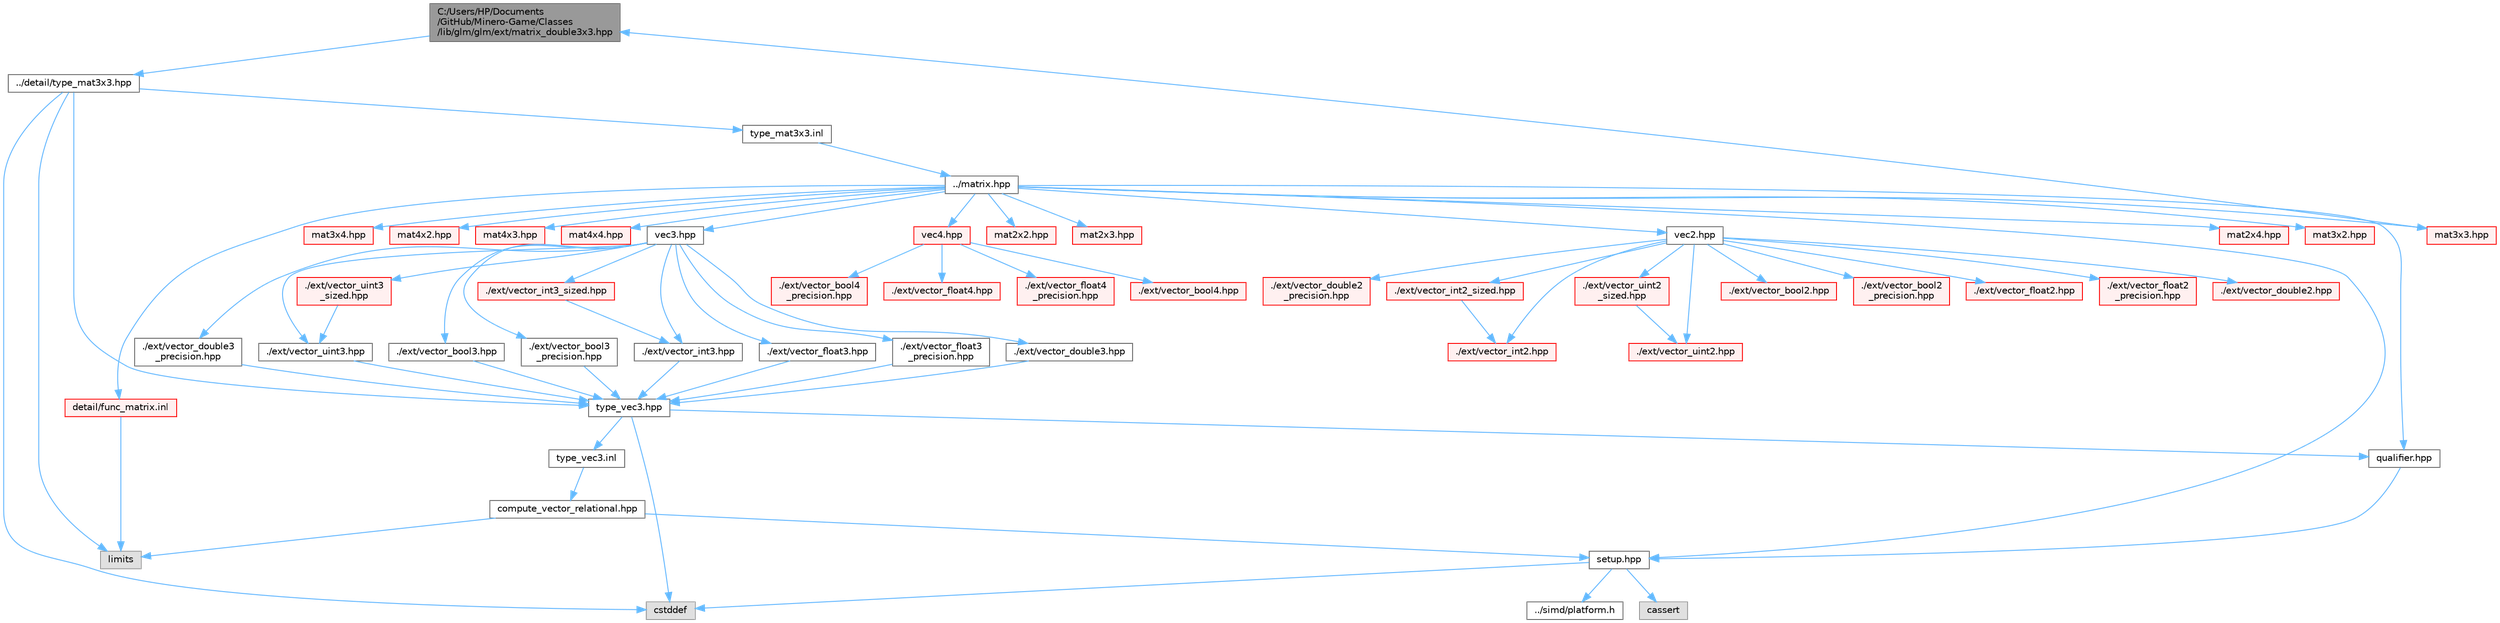 digraph "C:/Users/HP/Documents/GitHub/Minero-Game/Classes/lib/glm/glm/ext/matrix_double3x3.hpp"
{
 // LATEX_PDF_SIZE
  bgcolor="transparent";
  edge [fontname=Helvetica,fontsize=10,labelfontname=Helvetica,labelfontsize=10];
  node [fontname=Helvetica,fontsize=10,shape=box,height=0.2,width=0.4];
  Node1 [id="Node000001",label="C:/Users/HP/Documents\l/GitHub/Minero-Game/Classes\l/lib/glm/glm/ext/matrix_double3x3.hpp",height=0.2,width=0.4,color="gray40", fillcolor="grey60", style="filled", fontcolor="black",tooltip=" "];
  Node1 -> Node2 [id="edge70_Node000001_Node000002",color="steelblue1",style="solid",tooltip=" "];
  Node2 [id="Node000002",label="../detail/type_mat3x3.hpp",height=0.2,width=0.4,color="grey40", fillcolor="white", style="filled",URL="$_classes_2lib_2glm_2glm_2detail_2type__mat3x3_8hpp.html",tooltip=" "];
  Node2 -> Node3 [id="edge71_Node000002_Node000003",color="steelblue1",style="solid",tooltip=" "];
  Node3 [id="Node000003",label="type_vec3.hpp",height=0.2,width=0.4,color="grey40", fillcolor="white", style="filled",URL="$_classes_2lib_2glm_2glm_2detail_2type__vec3_8hpp.html",tooltip=" "];
  Node3 -> Node4 [id="edge72_Node000003_Node000004",color="steelblue1",style="solid",tooltip=" "];
  Node4 [id="Node000004",label="qualifier.hpp",height=0.2,width=0.4,color="grey40", fillcolor="white", style="filled",URL="$_classes_2lib_2glm_2glm_2detail_2qualifier_8hpp.html",tooltip=" "];
  Node4 -> Node5 [id="edge73_Node000004_Node000005",color="steelblue1",style="solid",tooltip=" "];
  Node5 [id="Node000005",label="setup.hpp",height=0.2,width=0.4,color="grey40", fillcolor="white", style="filled",URL="$_classes_2lib_2glm_2glm_2detail_2setup_8hpp.html",tooltip=" "];
  Node5 -> Node6 [id="edge74_Node000005_Node000006",color="steelblue1",style="solid",tooltip=" "];
  Node6 [id="Node000006",label="cassert",height=0.2,width=0.4,color="grey60", fillcolor="#E0E0E0", style="filled",tooltip=" "];
  Node5 -> Node7 [id="edge75_Node000005_Node000007",color="steelblue1",style="solid",tooltip=" "];
  Node7 [id="Node000007",label="cstddef",height=0.2,width=0.4,color="grey60", fillcolor="#E0E0E0", style="filled",tooltip=" "];
  Node5 -> Node8 [id="edge76_Node000005_Node000008",color="steelblue1",style="solid",tooltip=" "];
  Node8 [id="Node000008",label="../simd/platform.h",height=0.2,width=0.4,color="grey40", fillcolor="white", style="filled",URL="$_classes_2lib_2glm_2glm_2simd_2platform_8h.html",tooltip=" "];
  Node3 -> Node7 [id="edge77_Node000003_Node000007",color="steelblue1",style="solid",tooltip=" "];
  Node3 -> Node9 [id="edge78_Node000003_Node000009",color="steelblue1",style="solid",tooltip=" "];
  Node9 [id="Node000009",label="type_vec3.inl",height=0.2,width=0.4,color="grey40", fillcolor="white", style="filled",URL="$_classes_2lib_2glm_2glm_2detail_2type__vec3_8inl.html",tooltip=" "];
  Node9 -> Node10 [id="edge79_Node000009_Node000010",color="steelblue1",style="solid",tooltip=" "];
  Node10 [id="Node000010",label="compute_vector_relational.hpp",height=0.2,width=0.4,color="grey40", fillcolor="white", style="filled",URL="$_classes_2lib_2glm_2glm_2detail_2compute__vector__relational_8hpp.html",tooltip=" "];
  Node10 -> Node5 [id="edge80_Node000010_Node000005",color="steelblue1",style="solid",tooltip=" "];
  Node10 -> Node11 [id="edge81_Node000010_Node000011",color="steelblue1",style="solid",tooltip=" "];
  Node11 [id="Node000011",label="limits",height=0.2,width=0.4,color="grey60", fillcolor="#E0E0E0", style="filled",tooltip=" "];
  Node2 -> Node11 [id="edge82_Node000002_Node000011",color="steelblue1",style="solid",tooltip=" "];
  Node2 -> Node7 [id="edge83_Node000002_Node000007",color="steelblue1",style="solid",tooltip=" "];
  Node2 -> Node12 [id="edge84_Node000002_Node000012",color="steelblue1",style="solid",tooltip=" "];
  Node12 [id="Node000012",label="type_mat3x3.inl",height=0.2,width=0.4,color="grey40", fillcolor="white", style="filled",URL="$_classes_2lib_2glm_2glm_2detail_2type__mat3x3_8inl.html",tooltip=" "];
  Node12 -> Node13 [id="edge85_Node000012_Node000013",color="steelblue1",style="solid",tooltip=" "];
  Node13 [id="Node000013",label="../matrix.hpp",height=0.2,width=0.4,color="grey40", fillcolor="white", style="filled",URL="$_classes_2lib_2glm_2glm_2matrix_8hpp.html",tooltip=" "];
  Node13 -> Node4 [id="edge86_Node000013_Node000004",color="steelblue1",style="solid",tooltip=" "];
  Node13 -> Node5 [id="edge87_Node000013_Node000005",color="steelblue1",style="solid",tooltip=" "];
  Node13 -> Node14 [id="edge88_Node000013_Node000014",color="steelblue1",style="solid",tooltip=" "];
  Node14 [id="Node000014",label="vec2.hpp",height=0.2,width=0.4,color="grey40", fillcolor="white", style="filled",URL="$_classes_2lib_2glm_2glm_2vec2_8hpp.html",tooltip=" "];
  Node14 -> Node15 [id="edge89_Node000014_Node000015",color="steelblue1",style="solid",tooltip=" "];
  Node15 [id="Node000015",label="./ext/vector_bool2.hpp",height=0.2,width=0.4,color="red", fillcolor="#FFF0F0", style="filled",URL="$_classes_2lib_2glm_2glm_2ext_2vector__bool2_8hpp.html",tooltip=" "];
  Node14 -> Node18 [id="edge90_Node000014_Node000018",color="steelblue1",style="solid",tooltip=" "];
  Node18 [id="Node000018",label="./ext/vector_bool2\l_precision.hpp",height=0.2,width=0.4,color="red", fillcolor="#FFF0F0", style="filled",URL="$_classes_2lib_2glm_2glm_2ext_2vector__bool2__precision_8hpp.html",tooltip=" "];
  Node14 -> Node19 [id="edge91_Node000014_Node000019",color="steelblue1",style="solid",tooltip=" "];
  Node19 [id="Node000019",label="./ext/vector_float2.hpp",height=0.2,width=0.4,color="red", fillcolor="#FFF0F0", style="filled",URL="$_classes_2lib_2glm_2glm_2ext_2vector__float2_8hpp.html",tooltip=" "];
  Node14 -> Node20 [id="edge92_Node000014_Node000020",color="steelblue1",style="solid",tooltip=" "];
  Node20 [id="Node000020",label="./ext/vector_float2\l_precision.hpp",height=0.2,width=0.4,color="red", fillcolor="#FFF0F0", style="filled",URL="$_classes_2lib_2glm_2glm_2ext_2vector__float2__precision_8hpp.html",tooltip=" "];
  Node14 -> Node21 [id="edge93_Node000014_Node000021",color="steelblue1",style="solid",tooltip=" "];
  Node21 [id="Node000021",label="./ext/vector_double2.hpp",height=0.2,width=0.4,color="red", fillcolor="#FFF0F0", style="filled",URL="$_classes_2lib_2glm_2glm_2ext_2vector__double2_8hpp.html",tooltip=" "];
  Node14 -> Node22 [id="edge94_Node000014_Node000022",color="steelblue1",style="solid",tooltip=" "];
  Node22 [id="Node000022",label="./ext/vector_double2\l_precision.hpp",height=0.2,width=0.4,color="red", fillcolor="#FFF0F0", style="filled",URL="$_classes_2lib_2glm_2glm_2ext_2vector__double2__precision_8hpp.html",tooltip=" "];
  Node14 -> Node23 [id="edge95_Node000014_Node000023",color="steelblue1",style="solid",tooltip=" "];
  Node23 [id="Node000023",label="./ext/vector_int2.hpp",height=0.2,width=0.4,color="red", fillcolor="#FFF0F0", style="filled",URL="$_classes_2lib_2glm_2glm_2ext_2vector__int2_8hpp.html",tooltip=" "];
  Node14 -> Node24 [id="edge96_Node000014_Node000024",color="steelblue1",style="solid",tooltip=" "];
  Node24 [id="Node000024",label="./ext/vector_int2_sized.hpp",height=0.2,width=0.4,color="red", fillcolor="#FFF0F0", style="filled",URL="$_classes_2lib_2glm_2glm_2ext_2vector__int2__sized_8hpp.html",tooltip=" "];
  Node24 -> Node23 [id="edge97_Node000024_Node000023",color="steelblue1",style="solid",tooltip=" "];
  Node14 -> Node26 [id="edge98_Node000014_Node000026",color="steelblue1",style="solid",tooltip=" "];
  Node26 [id="Node000026",label="./ext/vector_uint2.hpp",height=0.2,width=0.4,color="red", fillcolor="#FFF0F0", style="filled",URL="$_classes_2lib_2glm_2glm_2ext_2vector__uint2_8hpp.html",tooltip=" "];
  Node14 -> Node27 [id="edge99_Node000014_Node000027",color="steelblue1",style="solid",tooltip=" "];
  Node27 [id="Node000027",label="./ext/vector_uint2\l_sized.hpp",height=0.2,width=0.4,color="red", fillcolor="#FFF0F0", style="filled",URL="$_classes_2lib_2glm_2glm_2ext_2vector__uint2__sized_8hpp.html",tooltip=" "];
  Node27 -> Node26 [id="edge100_Node000027_Node000026",color="steelblue1",style="solid",tooltip=" "];
  Node13 -> Node29 [id="edge101_Node000013_Node000029",color="steelblue1",style="solid",tooltip=" "];
  Node29 [id="Node000029",label="vec3.hpp",height=0.2,width=0.4,color="grey40", fillcolor="white", style="filled",URL="$_classes_2lib_2glm_2glm_2vec3_8hpp.html",tooltip=" "];
  Node29 -> Node30 [id="edge102_Node000029_Node000030",color="steelblue1",style="solid",tooltip=" "];
  Node30 [id="Node000030",label="./ext/vector_bool3.hpp",height=0.2,width=0.4,color="grey40", fillcolor="white", style="filled",URL="$_classes_2lib_2glm_2glm_2ext_2vector__bool3_8hpp.html",tooltip=" "];
  Node30 -> Node3 [id="edge103_Node000030_Node000003",color="steelblue1",style="solid",tooltip=" "];
  Node29 -> Node31 [id="edge104_Node000029_Node000031",color="steelblue1",style="solid",tooltip=" "];
  Node31 [id="Node000031",label="./ext/vector_bool3\l_precision.hpp",height=0.2,width=0.4,color="grey40", fillcolor="white", style="filled",URL="$_classes_2lib_2glm_2glm_2ext_2vector__bool3__precision_8hpp.html",tooltip=" "];
  Node31 -> Node3 [id="edge105_Node000031_Node000003",color="steelblue1",style="solid",tooltip=" "];
  Node29 -> Node32 [id="edge106_Node000029_Node000032",color="steelblue1",style="solid",tooltip=" "];
  Node32 [id="Node000032",label="./ext/vector_float3.hpp",height=0.2,width=0.4,color="grey40", fillcolor="white", style="filled",URL="$_classes_2lib_2glm_2glm_2ext_2vector__float3_8hpp.html",tooltip=" "];
  Node32 -> Node3 [id="edge107_Node000032_Node000003",color="steelblue1",style="solid",tooltip=" "];
  Node29 -> Node33 [id="edge108_Node000029_Node000033",color="steelblue1",style="solid",tooltip=" "];
  Node33 [id="Node000033",label="./ext/vector_float3\l_precision.hpp",height=0.2,width=0.4,color="grey40", fillcolor="white", style="filled",URL="$_classes_2lib_2glm_2glm_2ext_2vector__float3__precision_8hpp.html",tooltip=" "];
  Node33 -> Node3 [id="edge109_Node000033_Node000003",color="steelblue1",style="solid",tooltip=" "];
  Node29 -> Node34 [id="edge110_Node000029_Node000034",color="steelblue1",style="solid",tooltip=" "];
  Node34 [id="Node000034",label="./ext/vector_double3.hpp",height=0.2,width=0.4,color="grey40", fillcolor="white", style="filled",URL="$_classes_2lib_2glm_2glm_2ext_2vector__double3_8hpp.html",tooltip=" "];
  Node34 -> Node3 [id="edge111_Node000034_Node000003",color="steelblue1",style="solid",tooltip=" "];
  Node29 -> Node35 [id="edge112_Node000029_Node000035",color="steelblue1",style="solid",tooltip=" "];
  Node35 [id="Node000035",label="./ext/vector_double3\l_precision.hpp",height=0.2,width=0.4,color="grey40", fillcolor="white", style="filled",URL="$_classes_2lib_2glm_2glm_2ext_2vector__double3__precision_8hpp.html",tooltip=" "];
  Node35 -> Node3 [id="edge113_Node000035_Node000003",color="steelblue1",style="solid",tooltip=" "];
  Node29 -> Node36 [id="edge114_Node000029_Node000036",color="steelblue1",style="solid",tooltip=" "];
  Node36 [id="Node000036",label="./ext/vector_int3.hpp",height=0.2,width=0.4,color="grey40", fillcolor="white", style="filled",URL="$_classes_2lib_2glm_2glm_2ext_2vector__int3_8hpp.html",tooltip=" "];
  Node36 -> Node3 [id="edge115_Node000036_Node000003",color="steelblue1",style="solid",tooltip=" "];
  Node29 -> Node37 [id="edge116_Node000029_Node000037",color="steelblue1",style="solid",tooltip=" "];
  Node37 [id="Node000037",label="./ext/vector_int3_sized.hpp",height=0.2,width=0.4,color="red", fillcolor="#FFF0F0", style="filled",URL="$_classes_2lib_2glm_2glm_2ext_2vector__int3__sized_8hpp.html",tooltip=" "];
  Node37 -> Node36 [id="edge117_Node000037_Node000036",color="steelblue1",style="solid",tooltip=" "];
  Node29 -> Node38 [id="edge118_Node000029_Node000038",color="steelblue1",style="solid",tooltip=" "];
  Node38 [id="Node000038",label="./ext/vector_uint3.hpp",height=0.2,width=0.4,color="grey40", fillcolor="white", style="filled",URL="$_classes_2lib_2glm_2glm_2ext_2vector__uint3_8hpp.html",tooltip=" "];
  Node38 -> Node3 [id="edge119_Node000038_Node000003",color="steelblue1",style="solid",tooltip=" "];
  Node29 -> Node39 [id="edge120_Node000029_Node000039",color="steelblue1",style="solid",tooltip=" "];
  Node39 [id="Node000039",label="./ext/vector_uint3\l_sized.hpp",height=0.2,width=0.4,color="red", fillcolor="#FFF0F0", style="filled",URL="$_classes_2lib_2glm_2glm_2ext_2vector__uint3__sized_8hpp.html",tooltip=" "];
  Node39 -> Node38 [id="edge121_Node000039_Node000038",color="steelblue1",style="solid",tooltip=" "];
  Node13 -> Node40 [id="edge122_Node000013_Node000040",color="steelblue1",style="solid",tooltip=" "];
  Node40 [id="Node000040",label="vec4.hpp",height=0.2,width=0.4,color="red", fillcolor="#FFF0F0", style="filled",URL="$_classes_2lib_2glm_2glm_2vec4_8hpp.html",tooltip=" "];
  Node40 -> Node41 [id="edge123_Node000040_Node000041",color="steelblue1",style="solid",tooltip=" "];
  Node41 [id="Node000041",label="./ext/vector_bool4.hpp",height=0.2,width=0.4,color="red", fillcolor="#FFF0F0", style="filled",URL="$_classes_2lib_2glm_2glm_2ext_2vector__bool4_8hpp.html",tooltip=" "];
  Node40 -> Node44 [id="edge124_Node000040_Node000044",color="steelblue1",style="solid",tooltip=" "];
  Node44 [id="Node000044",label="./ext/vector_bool4\l_precision.hpp",height=0.2,width=0.4,color="red", fillcolor="#FFF0F0", style="filled",URL="$_classes_2lib_2glm_2glm_2ext_2vector__bool4__precision_8hpp.html",tooltip=" "];
  Node40 -> Node45 [id="edge125_Node000040_Node000045",color="steelblue1",style="solid",tooltip=" "];
  Node45 [id="Node000045",label="./ext/vector_float4.hpp",height=0.2,width=0.4,color="red", fillcolor="#FFF0F0", style="filled",URL="$_classes_2lib_2glm_2glm_2ext_2vector__float4_8hpp.html",tooltip=" "];
  Node40 -> Node46 [id="edge126_Node000040_Node000046",color="steelblue1",style="solid",tooltip=" "];
  Node46 [id="Node000046",label="./ext/vector_float4\l_precision.hpp",height=0.2,width=0.4,color="red", fillcolor="#FFF0F0", style="filled",URL="$_classes_2lib_2glm_2glm_2ext_2vector__float4__precision_8hpp.html",tooltip=" "];
  Node13 -> Node53 [id="edge127_Node000013_Node000053",color="steelblue1",style="solid",tooltip=" "];
  Node53 [id="Node000053",label="mat2x2.hpp",height=0.2,width=0.4,color="red", fillcolor="#FFF0F0", style="filled",URL="$_classes_2lib_2glm_2glm_2mat2x2_8hpp.html",tooltip=" "];
  Node13 -> Node60 [id="edge128_Node000013_Node000060",color="steelblue1",style="solid",tooltip=" "];
  Node60 [id="Node000060",label="mat2x3.hpp",height=0.2,width=0.4,color="red", fillcolor="#FFF0F0", style="filled",URL="$_classes_2lib_2glm_2glm_2mat2x3_8hpp.html",tooltip=" "];
  Node13 -> Node67 [id="edge129_Node000013_Node000067",color="steelblue1",style="solid",tooltip=" "];
  Node67 [id="Node000067",label="mat2x4.hpp",height=0.2,width=0.4,color="red", fillcolor="#FFF0F0", style="filled",URL="$_classes_2lib_2glm_2glm_2mat2x4_8hpp.html",tooltip=" "];
  Node13 -> Node74 [id="edge130_Node000013_Node000074",color="steelblue1",style="solid",tooltip=" "];
  Node74 [id="Node000074",label="mat3x2.hpp",height=0.2,width=0.4,color="red", fillcolor="#FFF0F0", style="filled",URL="$_classes_2lib_2glm_2glm_2mat3x2_8hpp.html",tooltip=" "];
  Node13 -> Node81 [id="edge131_Node000013_Node000081",color="steelblue1",style="solid",tooltip=" "];
  Node81 [id="Node000081",label="mat3x3.hpp",height=0.2,width=0.4,color="red", fillcolor="#FFF0F0", style="filled",URL="$_classes_2lib_2glm_2glm_2mat3x3_8hpp.html",tooltip=" "];
  Node81 -> Node1 [id="edge132_Node000081_Node000001",color="steelblue1",style="solid",tooltip=" "];
  Node13 -> Node85 [id="edge133_Node000013_Node000085",color="steelblue1",style="solid",tooltip=" "];
  Node85 [id="Node000085",label="mat3x4.hpp",height=0.2,width=0.4,color="red", fillcolor="#FFF0F0", style="filled",URL="$_classes_2lib_2glm_2glm_2mat3x4_8hpp.html",tooltip=" "];
  Node13 -> Node92 [id="edge134_Node000013_Node000092",color="steelblue1",style="solid",tooltip=" "];
  Node92 [id="Node000092",label="mat4x2.hpp",height=0.2,width=0.4,color="red", fillcolor="#FFF0F0", style="filled",URL="$_classes_2lib_2glm_2glm_2mat4x2_8hpp.html",tooltip=" "];
  Node13 -> Node99 [id="edge135_Node000013_Node000099",color="steelblue1",style="solid",tooltip=" "];
  Node99 [id="Node000099",label="mat4x3.hpp",height=0.2,width=0.4,color="red", fillcolor="#FFF0F0", style="filled",URL="$_classes_2lib_2glm_2glm_2mat4x3_8hpp.html",tooltip=" "];
  Node13 -> Node106 [id="edge136_Node000013_Node000106",color="steelblue1",style="solid",tooltip=" "];
  Node106 [id="Node000106",label="mat4x4.hpp",height=0.2,width=0.4,color="red", fillcolor="#FFF0F0", style="filled",URL="$_classes_2lib_2glm_2glm_2mat4x4_8hpp.html",tooltip=" "];
  Node13 -> Node113 [id="edge137_Node000013_Node000113",color="steelblue1",style="solid",tooltip=" "];
  Node113 [id="Node000113",label="detail/func_matrix.inl",height=0.2,width=0.4,color="red", fillcolor="#FFF0F0", style="filled",URL="$_classes_2lib_2glm_2glm_2detail_2func__matrix_8inl.html",tooltip=" "];
  Node113 -> Node11 [id="edge138_Node000113_Node000011",color="steelblue1",style="solid",tooltip=" "];
}
